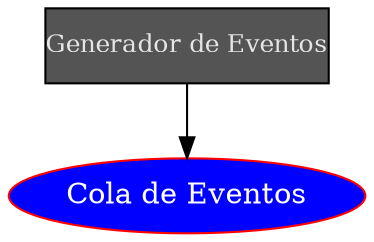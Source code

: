 digraph pde {
    ge [margin=0 width=1
          fontcolor=gray90 fontsize=12
          shape="rectangle" style=filled fillcolor=gray33
          label="Generador de Eventos"];
    ce [label="Cola de Eventos", style=filled fillcolor=blue color=red fontcolor=white];
    ge -> ce;
    
}
